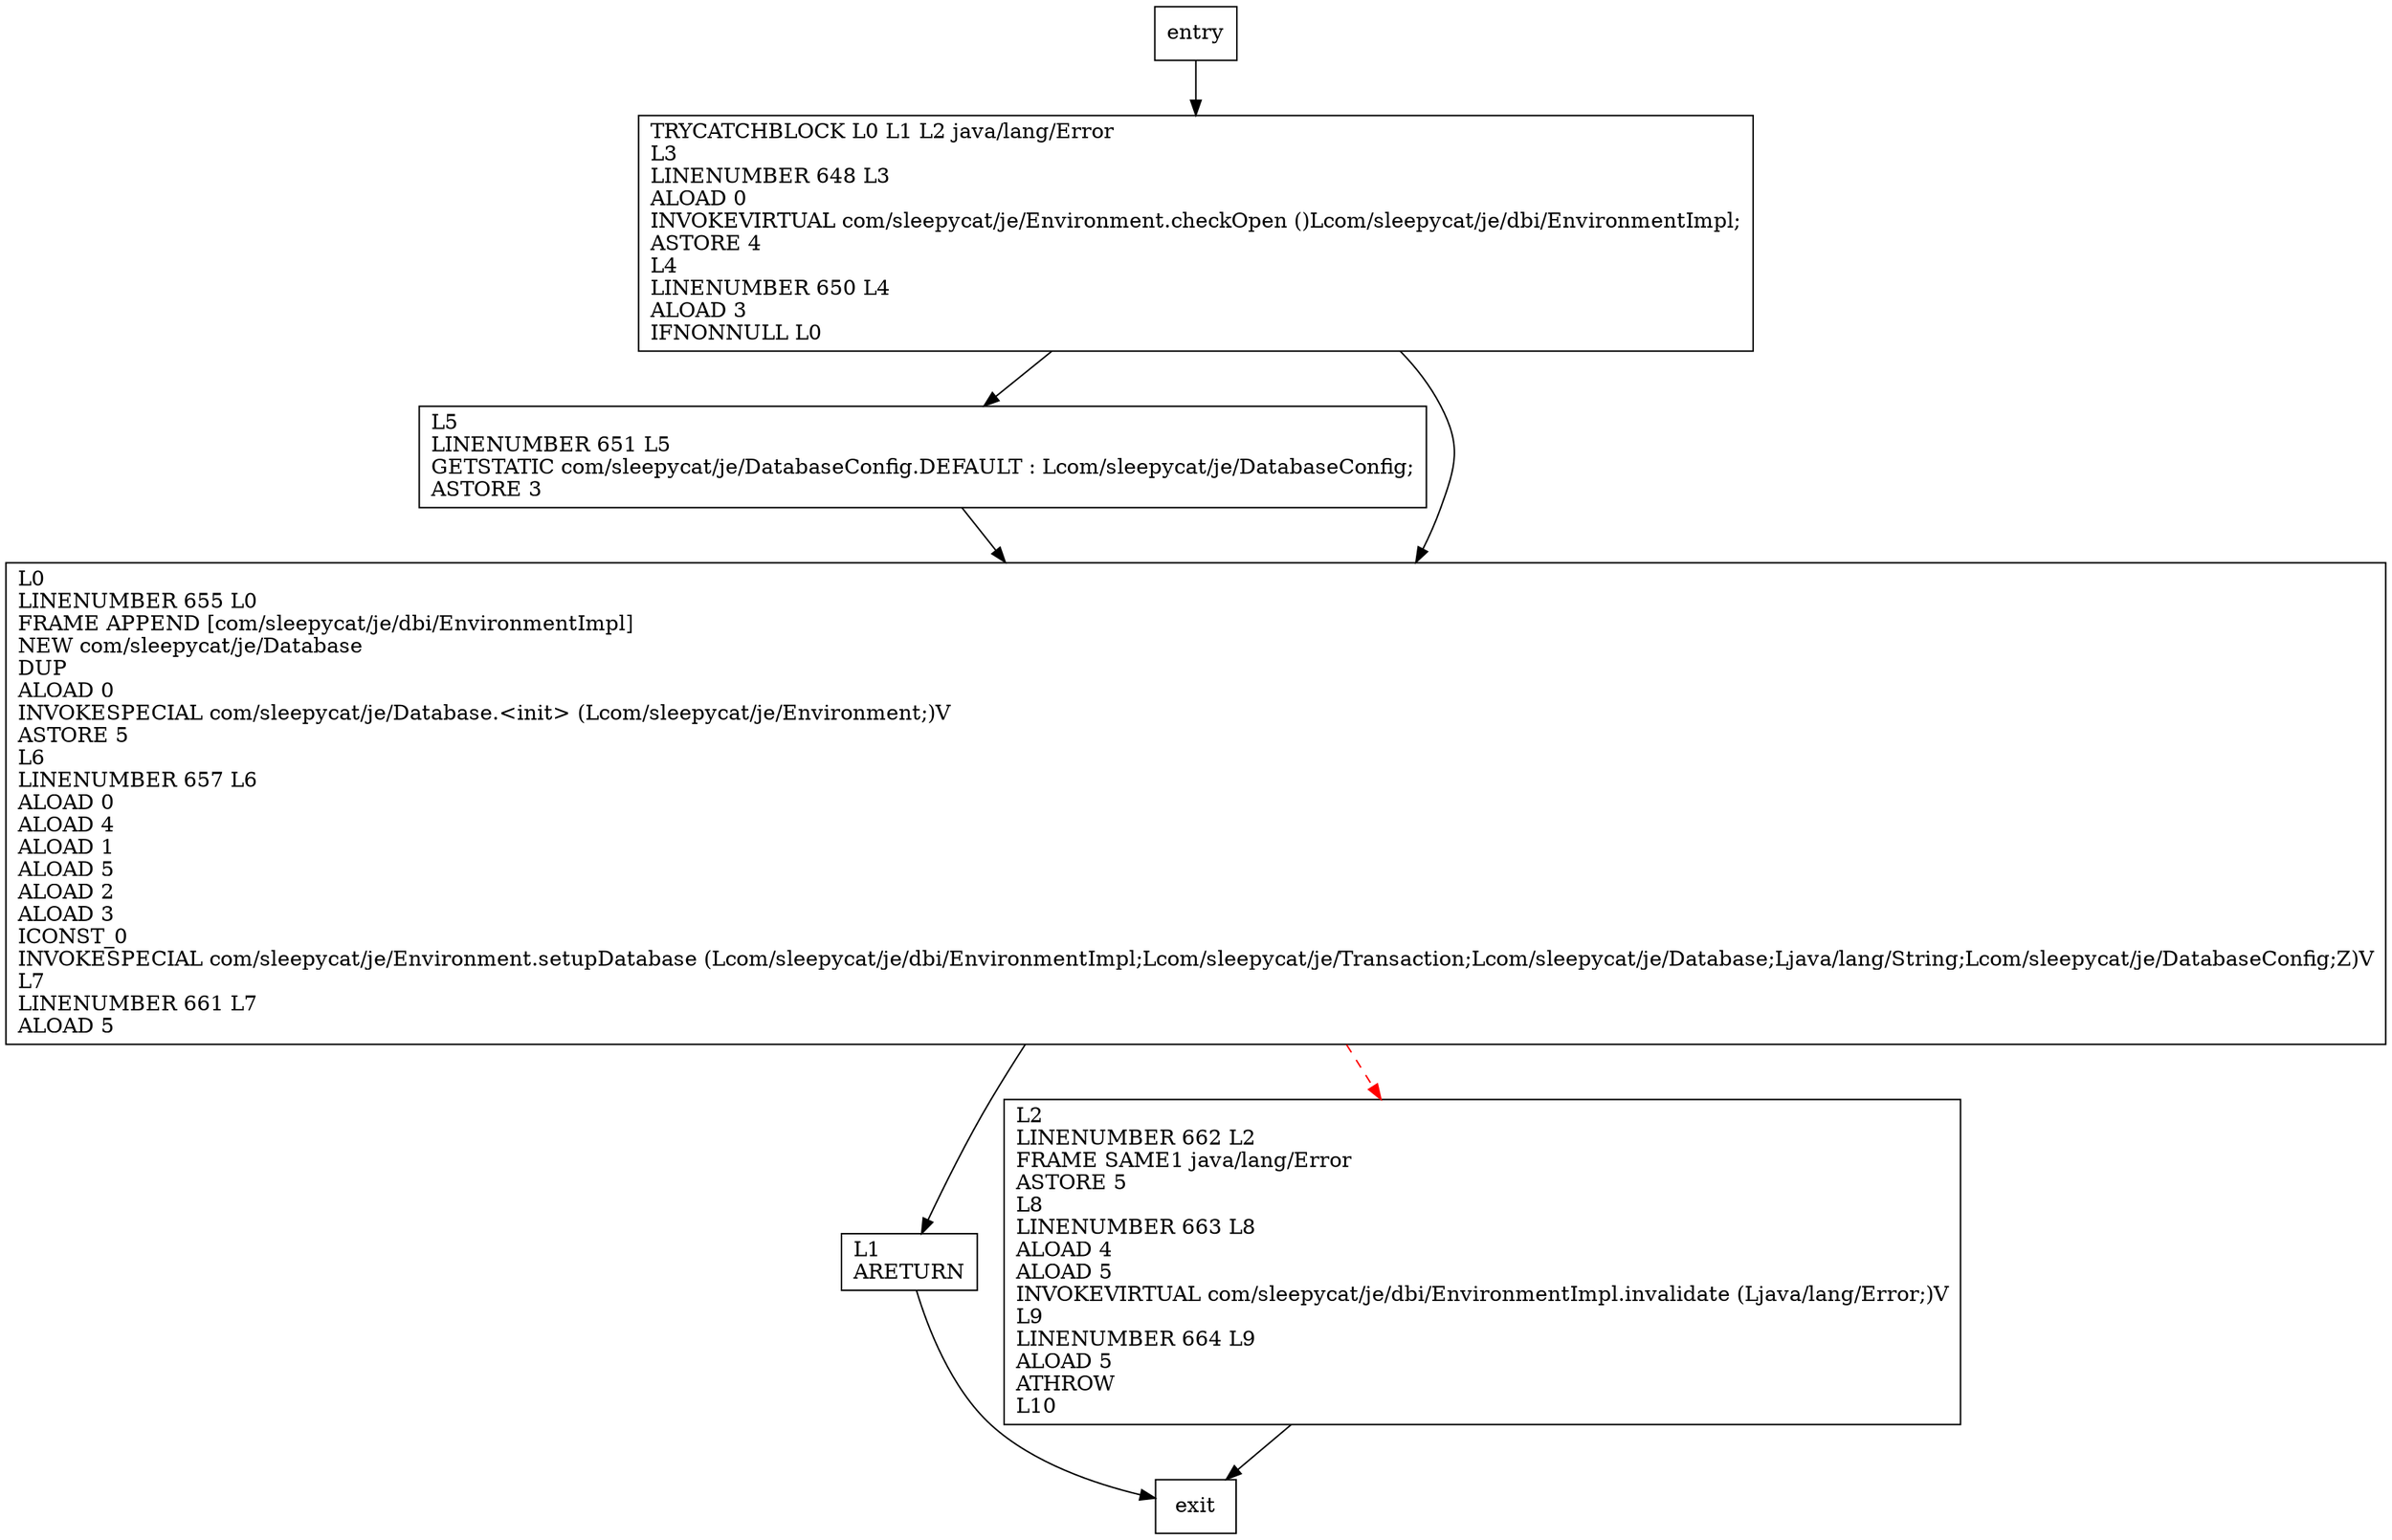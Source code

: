 digraph openDatabase {
node [shape=record];
947323724 [label="TRYCATCHBLOCK L0 L1 L2 java/lang/Error\lL3\lLINENUMBER 648 L3\lALOAD 0\lINVOKEVIRTUAL com/sleepycat/je/Environment.checkOpen ()Lcom/sleepycat/je/dbi/EnvironmentImpl;\lASTORE 4\lL4\lLINENUMBER 650 L4\lALOAD 3\lIFNONNULL L0\l"];
1652736271 [label="L5\lLINENUMBER 651 L5\lGETSTATIC com/sleepycat/je/DatabaseConfig.DEFAULT : Lcom/sleepycat/je/DatabaseConfig;\lASTORE 3\l"];
310592751 [label="L1\lARETURN\l"];
1500653925 [label="L0\lLINENUMBER 655 L0\lFRAME APPEND [com/sleepycat/je/dbi/EnvironmentImpl]\lNEW com/sleepycat/je/Database\lDUP\lALOAD 0\lINVOKESPECIAL com/sleepycat/je/Database.\<init\> (Lcom/sleepycat/je/Environment;)V\lASTORE 5\lL6\lLINENUMBER 657 L6\lALOAD 0\lALOAD 4\lALOAD 1\lALOAD 5\lALOAD 2\lALOAD 3\lICONST_0\lINVOKESPECIAL com/sleepycat/je/Environment.setupDatabase (Lcom/sleepycat/je/dbi/EnvironmentImpl;Lcom/sleepycat/je/Transaction;Lcom/sleepycat/je/Database;Ljava/lang/String;Lcom/sleepycat/je/DatabaseConfig;Z)V\lL7\lLINENUMBER 661 L7\lALOAD 5\l"];
1651495789 [label="L2\lLINENUMBER 662 L2\lFRAME SAME1 java/lang/Error\lASTORE 5\lL8\lLINENUMBER 663 L8\lALOAD 4\lALOAD 5\lINVOKEVIRTUAL com/sleepycat/je/dbi/EnvironmentImpl.invalidate (Ljava/lang/Error;)V\lL9\lLINENUMBER 664 L9\lALOAD 5\lATHROW\lL10\l"];
entry;
exit;
entry -> 947323724
947323724 -> 1652736271
947323724 -> 1500653925
1652736271 -> 1500653925
310592751 -> exit
1500653925 -> 310592751
1500653925 -> 1651495789 [style=dashed, color=red]
1651495789 -> exit
}
